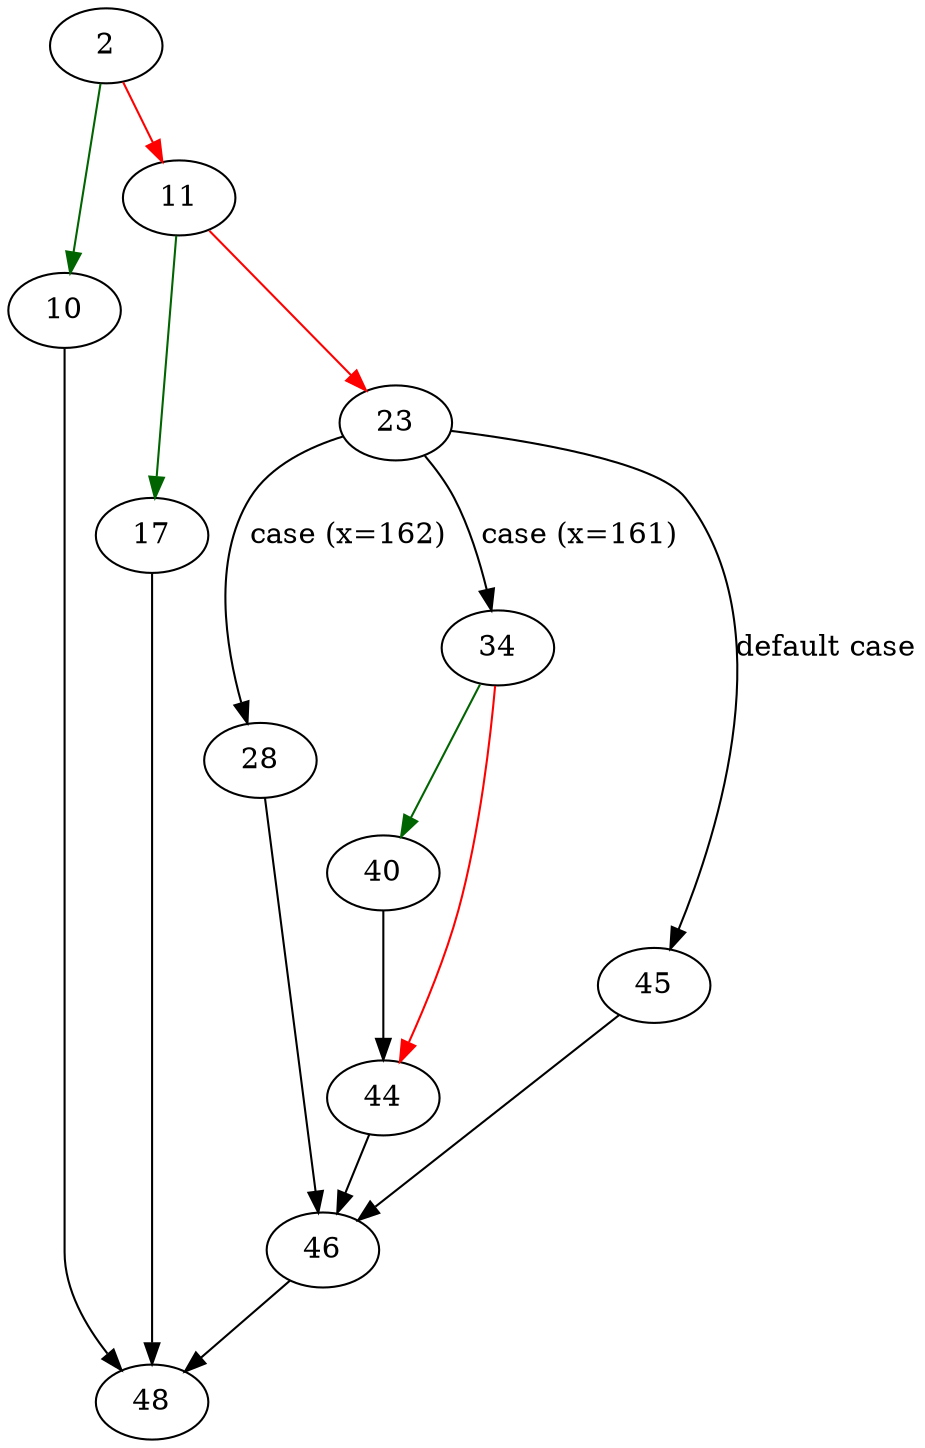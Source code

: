 strict digraph "sqlite3ExprIsInteger" {
	// Node definitions.
	2 [entry=true];
	10;
	11;
	48;
	17;
	23;
	28;
	34;
	45;
	46;
	40;
	44;

	// Edge definitions.
	2 -> 10 [
		color=darkgreen
		cond=true
	];
	2 -> 11 [
		color=red
		cond=false
	];
	10 -> 48;
	11 -> 17 [
		color=darkgreen
		cond=true
	];
	11 -> 23 [
		color=red
		cond=false
	];
	17 -> 48;
	23 -> 28 [
		cond="case (x=162)"
		label="case (x=162)"
	];
	23 -> 34 [
		cond="case (x=161)"
		label="case (x=161)"
	];
	23 -> 45 [
		cond="default case"
		label="default case"
	];
	28 -> 46;
	34 -> 40 [
		color=darkgreen
		cond=true
	];
	34 -> 44 [
		color=red
		cond=false
	];
	45 -> 46;
	46 -> 48;
	40 -> 44;
	44 -> 46;
}